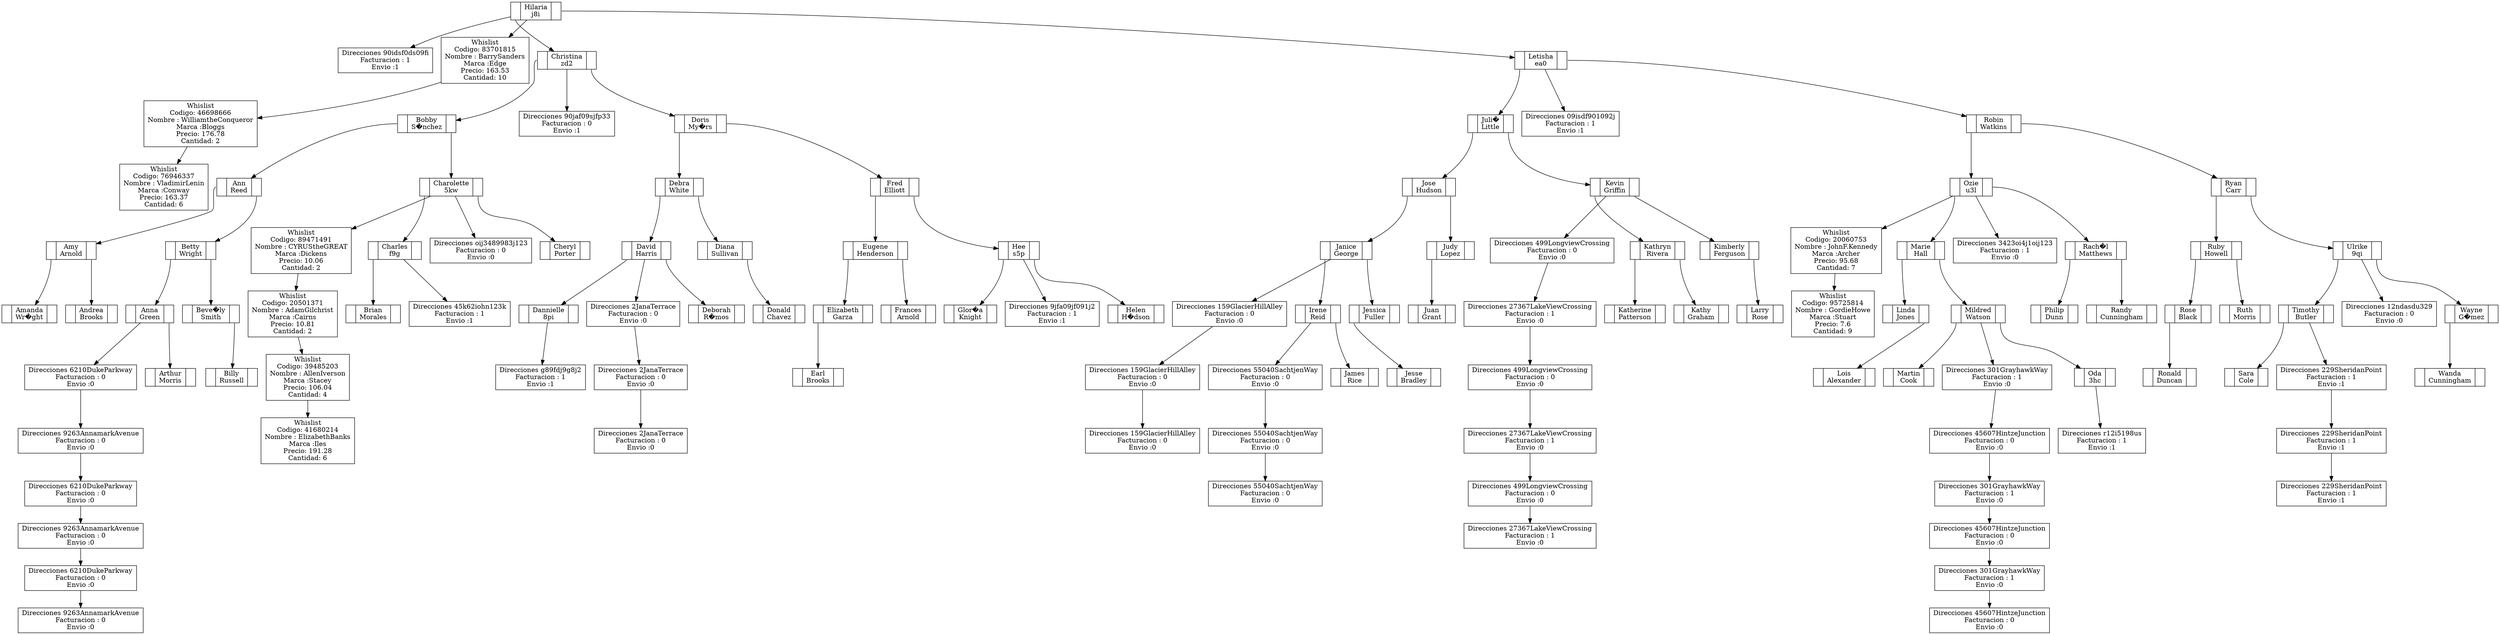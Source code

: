 digraph avl{subgraph {node [shape = record];
avl3[label = "<izq>|Hilaria\nj8i|<der>"];subgraph {avl3W0[label ="Whislist\nCodigo: 83701815\nNombre : BarrySanders\nMarca :Edge\nPrecio: 163.53\nCantidad: 10"];
avl3W1[label ="Whislist\nCodigo: 46698666\nNombre : WilliamtheConqueror\nMarca :Bloggs\nPrecio: 176.78\nCantidad: 2"];
avl3W2[label ="Whislist\nCodigo: 76946337\nNombre : VladimirLenin\nMarca :Conway\nPrecio: 163.37\nCantidad: 6"];
avl3W0->avl3W1;
avl3W1->avl3W2;
}avl3->avl3W0;
subgraph{ 
avl3Add0[label =" Direcciones 
90idsf0ds09fi\nFacturacion : 1\nEnvio :1"];
}avl3->avl3Add0;
avl3:izq->avl6;
avl6[label = "<izq>|Christina\nzd2|<der>"];subgraph{ 
avl6Add0[label =" Direcciones 
90jaf09sjfp33\nFacturacion : 0\nEnvio :1"];
}avl6->avl6Add0;
avl6:izq->avl12;
avl12[label = "<izq>|Bobby\nS�nchez|<der>"];avl12:izq->avl20;
avl20[label = "<izq>|Ann\nReed|<der>"];avl20:izq->avl45;
avl45[label = "<izq>|Amy\nArnold|<der>"];avl45:izq->avl15;
avl15[label = "<izq>|Amanda\nWr�ght|<der>"];avl45:der->avl25;
avl25[label = "<izq>|Andrea\nBrooks|<der>"];avl20:der->avl36;
avl36[label = "<izq>|Betty\nWright|<der>"];avl36:izq->avl31;
avl31[label = "<izq>|Anna\nGreen|<der>"];subgraph{ 
avl31Add0[label =" Direcciones 
6210DukeParkway\nFacturacion : 0\nEnvio :0"];
avl31Add1[label =" Direcciones 
9263AnnamarkAvenue\nFacturacion : 0\nEnvio :0"];
avl31Add2[label =" Direcciones 
6210DukeParkway\nFacturacion : 0\nEnvio :0"];
avl31Add3[label =" Direcciones 
9263AnnamarkAvenue\nFacturacion : 0\nEnvio :0"];
avl31Add4[label =" Direcciones 
6210DukeParkway\nFacturacion : 0\nEnvio :0"];
avl31Add5[label =" Direcciones 
9263AnnamarkAvenue\nFacturacion : 0\nEnvio :0"];
avl31Add0->avl31Add1;
avl31Add1->avl31Add2;
avl31Add2->avl31Add3;
avl31Add3->avl31Add4;
avl31Add4->avl31Add5;
}avl31->avl31Add0;
avl31:der->avl62;
avl62[label = "<izq>|Arthur\nMorris|<der>"];avl36:der->avl21;
avl21[label = "<izq>|Beve�ly\nSmith|<der>"];avl21:der->avl65;
avl65[label = "<izq>|Billy\nRussell|<der>"];avl12:der->avl1;
avl1[label = "<izq>|Charolette\n5kw|<der>"];subgraph {avl1W0[label ="Whislist\nCodigo: 89471491\nNombre : CYRUStheGREAT\nMarca :Dickens\nPrecio: 10.06\nCantidad: 2"];
avl1W1[label ="Whislist\nCodigo: 20501371\nNombre : AdamGilchrist\nMarca :Cairns\nPrecio: 10.81\nCantidad: 2"];
avl1W2[label ="Whislist\nCodigo: 39485203\nNombre : AllenIverson\nMarca :Stacey\nPrecio: 106.04\nCantidad: 4"];
avl1W3[label ="Whislist\nCodigo: 41680214\nNombre : ElizabethBanks\nMarca :Iles\nPrecio: 191.28\nCantidad: 6"];
avl1W0->avl1W1;
avl1W1->avl1W2;
avl1W2->avl1W3;
}avl1->avl1W0;
subgraph{ 
avl1Add0[label =" Direcciones 
oij3489983j123\nFacturacion : 0\nEnvio :0"];
}avl1->avl1Add0;
avl1:izq->avl8;
avl8[label = "<izq>|Charles\nf9g|<der>"];subgraph{ 
avl8Add0[label =" Direcciones 
45k62iohn123k\nFacturacion : 1\nEnvio :1"];
}avl8->avl8Add0;
avl8:izq->avl58;
avl58[label = "<izq>|Brian\nMorales|<der>"];avl1:der->avl49;
avl49[label = "<izq>|Cheryl\nPorter|<der>"];avl6:der->avl11;
avl11[label = "<izq>|Doris\nMy�rs|<der>"];avl11:izq->avl37;
avl37[label = "<izq>|Debra\nWhite|<der>"];avl37:izq->avl29;
avl29[label = "<izq>|David\nHarris|<der>"];subgraph{ 
avl29Add0[label =" Direcciones 
2JanaTerrace\nFacturacion : 0\nEnvio :0"];
avl29Add1[label =" Direcciones 
2JanaTerrace\nFacturacion : 0\nEnvio :0"];
avl29Add2[label =" Direcciones 
2JanaTerrace\nFacturacion : 0\nEnvio :0"];
avl29Add0->avl29Add1;
avl29Add1->avl29Add2;
}avl29->avl29Add0;
avl29:izq->avl7;
avl7[label = "<izq>|Dannielle\n8pi|<der>"];subgraph{ 
avl7Add0[label =" Direcciones 
g89fdj9g8j2\nFacturacion : 1\nEnvio :1"];
}avl7->avl7Add0;
avl29:der->avl16;
avl16[label = "<izq>|Deborah\nR�mos|<der>"];avl37:der->avl34;
avl34[label = "<izq>|Diana\nSullivan|<der>"];avl34:der->avl50;
avl50[label = "<izq>|Donald\nChavez|<der>"];avl11:der->avl54;
avl54[label = "<izq>|Fred\nElliott|<der>"];avl54:izq->avl47;
avl47[label = "<izq>|Eugene\nHenderson|<der>"];avl47:izq->avl64;
avl64[label = "<izq>|Elizabeth\nGarza|<der>"];avl64:izq->avl68;
avl68[label = "<izq>|Earl\nBrooks|<der>"];avl47:der->avl61;
avl61[label = "<izq>|Frances\nArnold|<der>"];avl54:der->avl5;
avl5[label = "<izq>|Hee\ns5p|<der>"];subgraph{ 
avl5Add0[label =" Direcciones 
9jfa09jf091j2\nFacturacion : 1\nEnvio :1"];
}avl5->avl5Add0;
avl5:izq->avl22;
avl22[label = "<izq>|Glor�a\nKnight|<der>"];avl5:der->avl14;
avl14[label = "<izq>|Helen\nH�dson|<der>"];avl3:der->avl4;
avl4[label = "<izq>|Letisha\nea0|<der>"];subgraph{ 
avl4Add0[label =" Direcciones 
09isdf901092j\nFacturacion : 1\nEnvio :1"];
}avl4->avl4Add0;
avl4:izq->avl23;
avl23[label = "<izq>|Juli�\nLittle|<der>"];avl23:izq->avl38;
avl38[label = "<izq>|Jose\nHudson|<der>"];avl38:izq->avl28;
avl28[label = "<izq>|Janice\nGeorge|<der>"];subgraph{ 
avl28Add0[label =" Direcciones 
159GlacierHillAlley\nFacturacion : 0\nEnvio :0"];
avl28Add1[label =" Direcciones 
159GlacierHillAlley\nFacturacion : 0\nEnvio :0"];
avl28Add2[label =" Direcciones 
159GlacierHillAlley\nFacturacion : 0\nEnvio :0"];
avl28Add0->avl28Add1;
avl28Add1->avl28Add2;
}avl28->avl28Add0;
avl28:izq->avl30;
avl30[label = "<izq>|Irene\nReid|<der>"];subgraph{ 
avl30Add0[label =" Direcciones 
55040SachtjenWay\nFacturacion : 0\nEnvio :0"];
avl30Add1[label =" Direcciones 
55040SachtjenWay\nFacturacion : 0\nEnvio :0"];
avl30Add2[label =" Direcciones 
55040SachtjenWay\nFacturacion : 0\nEnvio :0"];
avl30Add0->avl30Add1;
avl30Add1->avl30Add2;
}avl30->avl30Add0;
avl30:der->avl67;
avl67[label = "<izq>|James\nRice|<der>"];avl28:der->avl39;
avl39[label = "<izq>|Jessica\nFuller|<der>"];avl39:izq->avl63;
avl63[label = "<izq>|Jesse\nBradley|<der>"];avl38:der->avl43;
avl43[label = "<izq>|Judy\nLopez|<der>"];avl43:izq->avl44;
avl44[label = "<izq>|Juan\nGrant|<der>"];avl23:der->avl33;
avl33[label = "<izq>|Kevin\nGriffin|<der>"];subgraph{ 
avl33Add0[label =" Direcciones 
499LongviewCrossing\nFacturacion : 0\nEnvio :0"];
avl33Add1[label =" Direcciones 
27367LakeViewCrossing\nFacturacion : 1\nEnvio :0"];
avl33Add2[label =" Direcciones 
499LongviewCrossing\nFacturacion : 0\nEnvio :0"];
avl33Add3[label =" Direcciones 
27367LakeViewCrossing\nFacturacion : 1\nEnvio :0"];
avl33Add4[label =" Direcciones 
499LongviewCrossing\nFacturacion : 0\nEnvio :0"];
avl33Add5[label =" Direcciones 
27367LakeViewCrossing\nFacturacion : 1\nEnvio :0"];
avl33Add0->avl33Add1;
avl33Add1->avl33Add2;
avl33Add2->avl33Add3;
avl33Add3->avl33Add4;
avl33Add4->avl33Add5;
}avl33->avl33Add0;
avl33:izq->avl56;
avl56[label = "<izq>|Kathryn\nRivera|<der>"];avl56:izq->avl55;
avl55[label = "<izq>|Katherine\nPatterson|<der>"];avl56:der->avl48;
avl48[label = "<izq>|Kathy\nGraham|<der>"];avl33:der->avl18;
avl18[label = "<izq>|Kimberly\nFerguson|<der>"];avl18:der->avl59;
avl59[label = "<izq>|Larry\nRose|<der>"];avl4:der->avl40;
avl40[label = "<izq>|Robin\nWatkins|<der>"];avl40:izq->avl2;
avl2[label = "<izq>|Ozie\nu3l|<der>"];subgraph {avl2W0[label ="Whislist\nCodigo: 20060753\nNombre : JohnF.Kennedy\nMarca :Archer\nPrecio: 95.68\nCantidad: 7"];
avl2W1[label ="Whislist\nCodigo: 95725814\nNombre : GordieHowe\nMarca :Stuart\nPrecio: 7.6\nCantidad: 9"];
avl2W0->avl2W1;
}avl2->avl2W0;
subgraph{ 
avl2Add0[label =" Direcciones 
3423oi4j1oij123\nFacturacion : 1\nEnvio :0"];
}avl2->avl2Add0;
avl2:izq->avl26;
avl26[label = "<izq>|Marie\nHall|<der>"];avl26:izq->avl42;
avl42[label = "<izq>|Linda\nJones|<der>"];avl42:der->avl46;
avl46[label = "<izq>|Lois\nAlexander|<der>"];avl26:der->avl32;
avl32[label = "<izq>|Mildred\nWatson|<der>"];subgraph{ 
avl32Add0[label =" Direcciones 
301GrayhawkWay\nFacturacion : 1\nEnvio :0"];
avl32Add1[label =" Direcciones 
45607HintzeJunction\nFacturacion : 0\nEnvio :0"];
avl32Add2[label =" Direcciones 
301GrayhawkWay\nFacturacion : 1\nEnvio :0"];
avl32Add3[label =" Direcciones 
45607HintzeJunction\nFacturacion : 0\nEnvio :0"];
avl32Add4[label =" Direcciones 
301GrayhawkWay\nFacturacion : 1\nEnvio :0"];
avl32Add5[label =" Direcciones 
45607HintzeJunction\nFacturacion : 0\nEnvio :0"];
avl32Add0->avl32Add1;
avl32Add1->avl32Add2;
avl32Add2->avl32Add3;
avl32Add3->avl32Add4;
avl32Add4->avl32Add5;
}avl32->avl32Add0;
avl32:izq->avl35;
avl35[label = "<izq>|Martin\nCook|<der>"];avl32:der->avl10;
avl10[label = "<izq>|Oda\n3hc|<der>"];subgraph{ 
avl10Add0[label =" Direcciones 
r12i5198us\nFacturacion : 1\nEnvio :1"];
}avl10->avl10Add0;
avl2:der->avl17;
avl17[label = "<izq>|Rach�l\nMatthews|<der>"];avl17:izq->avl66;
avl66[label = "<izq>|Philip\nDunn|<der>"];avl17:der->avl52;
avl52[label = "<izq>|Randy\nCunningham|<der>"];avl40:der->avl19;
avl19[label = "<izq>|Ryan\nCarr|<der>"];avl19:izq->avl24;
avl24[label = "<izq>|Ruby\nHowell|<der>"];avl24:izq->avl51;
avl51[label = "<izq>|Rose\nBlack|<der>"];avl51:izq->avl60;
avl60[label = "<izq>|Ronald\nDuncan|<der>"];avl24:der->avl57;
avl57[label = "<izq>|Ruth\nMorris|<der>"];avl19:der->avl9;
avl9[label = "<izq>|Ulrike\n9qi|<der>"];subgraph{ 
avl9Add0[label =" Direcciones 
12ndasdu329\nFacturacion : 0\nEnvio :0"];
}avl9->avl9Add0;
avl9:izq->avl27;
avl27[label = "<izq>|Timothy\nButler|<der>"];subgraph{ 
avl27Add0[label =" Direcciones 
229SheridanPoint\nFacturacion : 1\nEnvio :1"];
avl27Add1[label =" Direcciones 
229SheridanPoint\nFacturacion : 1\nEnvio :1"];
avl27Add2[label =" Direcciones 
229SheridanPoint\nFacturacion : 1\nEnvio :1"];
avl27Add0->avl27Add1;
avl27Add1->avl27Add2;
}avl27->avl27Add0;
avl27:izq->avl41;
avl41[label = "<izq>|Sara\nCole|<der>"];avl9:der->avl13;
avl13[label = "<izq>|Wayne\nG�mez|<der>"];avl13:izq->avl53;
avl53[label = "<izq>|Wanda\nCunningham|<der>"];}}